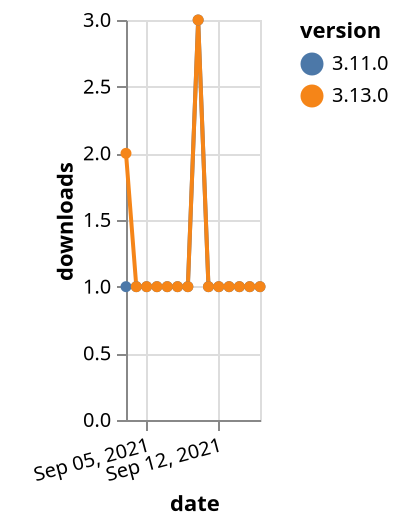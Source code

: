 {"$schema": "https://vega.github.io/schema/vega-lite/v5.json", "description": "A simple bar chart with embedded data.", "data": {"values": [{"date": "2021-09-03", "total": 184, "delta": 1, "version": "3.11.0"}, {"date": "2021-09-04", "total": 185, "delta": 1, "version": "3.11.0"}, {"date": "2021-09-05", "total": 186, "delta": 1, "version": "3.11.0"}, {"date": "2021-09-06", "total": 187, "delta": 1, "version": "3.11.0"}, {"date": "2021-09-07", "total": 188, "delta": 1, "version": "3.11.0"}, {"date": "2021-09-08", "total": 189, "delta": 1, "version": "3.11.0"}, {"date": "2021-09-09", "total": 190, "delta": 1, "version": "3.11.0"}, {"date": "2021-09-10", "total": 193, "delta": 3, "version": "3.11.0"}, {"date": "2021-09-11", "total": 194, "delta": 1, "version": "3.11.0"}, {"date": "2021-09-12", "total": 195, "delta": 1, "version": "3.11.0"}, {"date": "2021-09-13", "total": 196, "delta": 1, "version": "3.11.0"}, {"date": "2021-09-14", "total": 197, "delta": 1, "version": "3.11.0"}, {"date": "2021-09-15", "total": 198, "delta": 1, "version": "3.11.0"}, {"date": "2021-09-16", "total": 199, "delta": 1, "version": "3.11.0"}, {"date": "2021-09-03", "total": 114, "delta": 2, "version": "3.13.0"}, {"date": "2021-09-04", "total": 115, "delta": 1, "version": "3.13.0"}, {"date": "2021-09-05", "total": 116, "delta": 1, "version": "3.13.0"}, {"date": "2021-09-06", "total": 117, "delta": 1, "version": "3.13.0"}, {"date": "2021-09-07", "total": 118, "delta": 1, "version": "3.13.0"}, {"date": "2021-09-08", "total": 119, "delta": 1, "version": "3.13.0"}, {"date": "2021-09-09", "total": 120, "delta": 1, "version": "3.13.0"}, {"date": "2021-09-10", "total": 123, "delta": 3, "version": "3.13.0"}, {"date": "2021-09-11", "total": 124, "delta": 1, "version": "3.13.0"}, {"date": "2021-09-12", "total": 125, "delta": 1, "version": "3.13.0"}, {"date": "2021-09-13", "total": 126, "delta": 1, "version": "3.13.0"}, {"date": "2021-09-14", "total": 127, "delta": 1, "version": "3.13.0"}, {"date": "2021-09-15", "total": 128, "delta": 1, "version": "3.13.0"}, {"date": "2021-09-16", "total": 129, "delta": 1, "version": "3.13.0"}]}, "width": "container", "mark": {"type": "line", "point": {"filled": true}}, "encoding": {"x": {"field": "date", "type": "temporal", "timeUnit": "yearmonthdate", "title": "date", "axis": {"labelAngle": -15}}, "y": {"field": "delta", "type": "quantitative", "title": "downloads"}, "color": {"field": "version", "type": "nominal"}, "tooltip": {"field": "delta"}}}